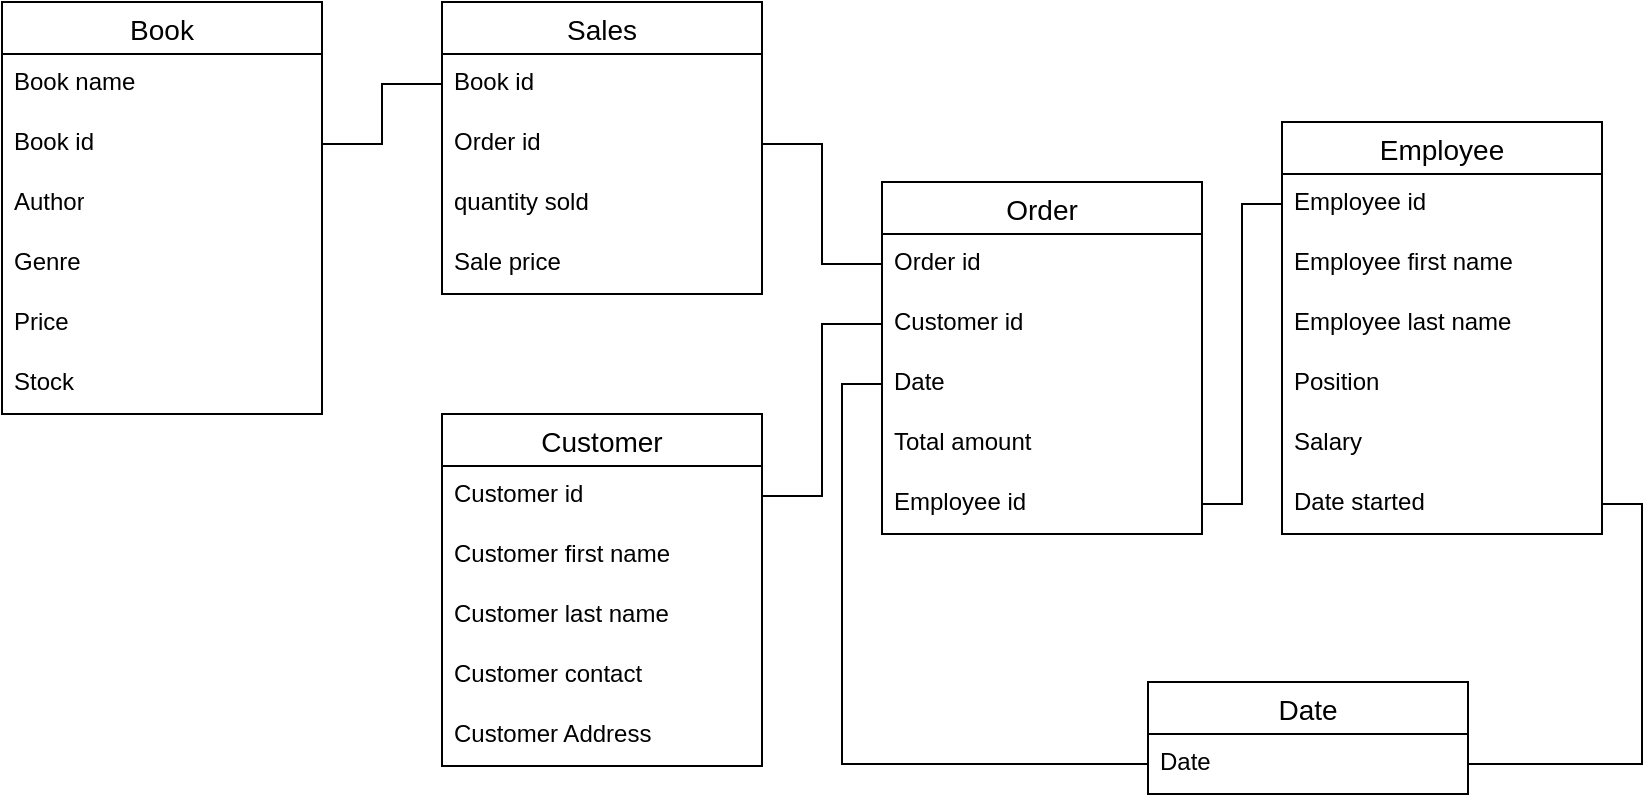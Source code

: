 <mxfile version="26.0.8">
  <diagram name="Page-1" id="y8phhtFIACOMBYARuO-m">
    <mxGraphModel dx="954" dy="558" grid="1" gridSize="10" guides="1" tooltips="1" connect="1" arrows="1" fold="1" page="1" pageScale="1" pageWidth="850" pageHeight="1100" math="0" shadow="0">
      <root>
        <mxCell id="0" />
        <mxCell id="1" parent="0" />
        <mxCell id="IBfrmrHjxtkZo-1L6KND-1" value="Employee" style="swimlane;fontStyle=0;childLayout=stackLayout;horizontal=1;startSize=26;horizontalStack=0;resizeParent=1;resizeParentMax=0;resizeLast=0;collapsible=1;marginBottom=0;align=center;fontSize=14;" vertex="1" parent="1">
          <mxGeometry x="657" y="80" width="160" height="206" as="geometry" />
        </mxCell>
        <mxCell id="IBfrmrHjxtkZo-1L6KND-2" value="Employee id" style="text;strokeColor=none;fillColor=none;spacingLeft=4;spacingRight=4;overflow=hidden;rotatable=0;points=[[0,0.5],[1,0.5]];portConstraint=eastwest;fontSize=12;whiteSpace=wrap;html=1;" vertex="1" parent="IBfrmrHjxtkZo-1L6KND-1">
          <mxGeometry y="26" width="160" height="30" as="geometry" />
        </mxCell>
        <mxCell id="IBfrmrHjxtkZo-1L6KND-5" value="Employee first name" style="text;strokeColor=none;fillColor=none;spacingLeft=4;spacingRight=4;overflow=hidden;rotatable=0;points=[[0,0.5],[1,0.5]];portConstraint=eastwest;fontSize=12;whiteSpace=wrap;html=1;" vertex="1" parent="IBfrmrHjxtkZo-1L6KND-1">
          <mxGeometry y="56" width="160" height="30" as="geometry" />
        </mxCell>
        <mxCell id="IBfrmrHjxtkZo-1L6KND-6" value="Employee last name" style="text;strokeColor=none;fillColor=none;spacingLeft=4;spacingRight=4;overflow=hidden;rotatable=0;points=[[0,0.5],[1,0.5]];portConstraint=eastwest;fontSize=12;whiteSpace=wrap;html=1;" vertex="1" parent="IBfrmrHjxtkZo-1L6KND-1">
          <mxGeometry y="86" width="160" height="30" as="geometry" />
        </mxCell>
        <mxCell id="IBfrmrHjxtkZo-1L6KND-3" value="Position" style="text;strokeColor=none;fillColor=none;spacingLeft=4;spacingRight=4;overflow=hidden;rotatable=0;points=[[0,0.5],[1,0.5]];portConstraint=eastwest;fontSize=12;whiteSpace=wrap;html=1;" vertex="1" parent="IBfrmrHjxtkZo-1L6KND-1">
          <mxGeometry y="116" width="160" height="30" as="geometry" />
        </mxCell>
        <mxCell id="IBfrmrHjxtkZo-1L6KND-4" value="Salary" style="text;strokeColor=none;fillColor=none;spacingLeft=4;spacingRight=4;overflow=hidden;rotatable=0;points=[[0,0.5],[1,0.5]];portConstraint=eastwest;fontSize=12;whiteSpace=wrap;html=1;" vertex="1" parent="IBfrmrHjxtkZo-1L6KND-1">
          <mxGeometry y="146" width="160" height="30" as="geometry" />
        </mxCell>
        <mxCell id="IBfrmrHjxtkZo-1L6KND-7" value="Date started" style="text;strokeColor=none;fillColor=none;spacingLeft=4;spacingRight=4;overflow=hidden;rotatable=0;points=[[0,0.5],[1,0.5]];portConstraint=eastwest;fontSize=12;whiteSpace=wrap;html=1;" vertex="1" parent="IBfrmrHjxtkZo-1L6KND-1">
          <mxGeometry y="176" width="160" height="30" as="geometry" />
        </mxCell>
        <mxCell id="IBfrmrHjxtkZo-1L6KND-8" value="Book" style="swimlane;fontStyle=0;childLayout=stackLayout;horizontal=1;startSize=26;horizontalStack=0;resizeParent=1;resizeParentMax=0;resizeLast=0;collapsible=1;marginBottom=0;align=center;fontSize=14;" vertex="1" parent="1">
          <mxGeometry x="17" y="20" width="160" height="206" as="geometry" />
        </mxCell>
        <mxCell id="IBfrmrHjxtkZo-1L6KND-9" value="Book name" style="text;strokeColor=none;fillColor=none;spacingLeft=4;spacingRight=4;overflow=hidden;rotatable=0;points=[[0,0.5],[1,0.5]];portConstraint=eastwest;fontSize=12;whiteSpace=wrap;html=1;" vertex="1" parent="IBfrmrHjxtkZo-1L6KND-8">
          <mxGeometry y="26" width="160" height="30" as="geometry" />
        </mxCell>
        <mxCell id="IBfrmrHjxtkZo-1L6KND-10" value="Book id" style="text;strokeColor=none;fillColor=none;spacingLeft=4;spacingRight=4;overflow=hidden;rotatable=0;points=[[0,0.5],[1,0.5]];portConstraint=eastwest;fontSize=12;whiteSpace=wrap;html=1;" vertex="1" parent="IBfrmrHjxtkZo-1L6KND-8">
          <mxGeometry y="56" width="160" height="30" as="geometry" />
        </mxCell>
        <mxCell id="IBfrmrHjxtkZo-1L6KND-11" value="Author" style="text;strokeColor=none;fillColor=none;spacingLeft=4;spacingRight=4;overflow=hidden;rotatable=0;points=[[0,0.5],[1,0.5]];portConstraint=eastwest;fontSize=12;whiteSpace=wrap;html=1;" vertex="1" parent="IBfrmrHjxtkZo-1L6KND-8">
          <mxGeometry y="86" width="160" height="30" as="geometry" />
        </mxCell>
        <mxCell id="IBfrmrHjxtkZo-1L6KND-15" value="Genre" style="text;strokeColor=none;fillColor=none;spacingLeft=4;spacingRight=4;overflow=hidden;rotatable=0;points=[[0,0.5],[1,0.5]];portConstraint=eastwest;fontSize=12;whiteSpace=wrap;html=1;" vertex="1" parent="IBfrmrHjxtkZo-1L6KND-8">
          <mxGeometry y="116" width="160" height="30" as="geometry" />
        </mxCell>
        <mxCell id="IBfrmrHjxtkZo-1L6KND-14" value="Price" style="text;strokeColor=none;fillColor=none;spacingLeft=4;spacingRight=4;overflow=hidden;rotatable=0;points=[[0,0.5],[1,0.5]];portConstraint=eastwest;fontSize=12;whiteSpace=wrap;html=1;" vertex="1" parent="IBfrmrHjxtkZo-1L6KND-8">
          <mxGeometry y="146" width="160" height="30" as="geometry" />
        </mxCell>
        <mxCell id="IBfrmrHjxtkZo-1L6KND-13" value="Stock" style="text;strokeColor=none;fillColor=none;spacingLeft=4;spacingRight=4;overflow=hidden;rotatable=0;points=[[0,0.5],[1,0.5]];portConstraint=eastwest;fontSize=12;whiteSpace=wrap;html=1;" vertex="1" parent="IBfrmrHjxtkZo-1L6KND-8">
          <mxGeometry y="176" width="160" height="30" as="geometry" />
        </mxCell>
        <mxCell id="IBfrmrHjxtkZo-1L6KND-16" value="Customer" style="swimlane;fontStyle=0;childLayout=stackLayout;horizontal=1;startSize=26;horizontalStack=0;resizeParent=1;resizeParentMax=0;resizeLast=0;collapsible=1;marginBottom=0;align=center;fontSize=14;" vertex="1" parent="1">
          <mxGeometry x="237" y="226" width="160" height="176" as="geometry" />
        </mxCell>
        <mxCell id="IBfrmrHjxtkZo-1L6KND-17" value="Customer id" style="text;strokeColor=none;fillColor=none;spacingLeft=4;spacingRight=4;overflow=hidden;rotatable=0;points=[[0,0.5],[1,0.5]];portConstraint=eastwest;fontSize=12;whiteSpace=wrap;html=1;" vertex="1" parent="IBfrmrHjxtkZo-1L6KND-16">
          <mxGeometry y="26" width="160" height="30" as="geometry" />
        </mxCell>
        <mxCell id="IBfrmrHjxtkZo-1L6KND-18" value="Customer first name" style="text;strokeColor=none;fillColor=none;spacingLeft=4;spacingRight=4;overflow=hidden;rotatable=0;points=[[0,0.5],[1,0.5]];portConstraint=eastwest;fontSize=12;whiteSpace=wrap;html=1;" vertex="1" parent="IBfrmrHjxtkZo-1L6KND-16">
          <mxGeometry y="56" width="160" height="30" as="geometry" />
        </mxCell>
        <mxCell id="IBfrmrHjxtkZo-1L6KND-19" value="Customer last name" style="text;strokeColor=none;fillColor=none;spacingLeft=4;spacingRight=4;overflow=hidden;rotatable=0;points=[[0,0.5],[1,0.5]];portConstraint=eastwest;fontSize=12;whiteSpace=wrap;html=1;" vertex="1" parent="IBfrmrHjxtkZo-1L6KND-16">
          <mxGeometry y="86" width="160" height="30" as="geometry" />
        </mxCell>
        <mxCell id="IBfrmrHjxtkZo-1L6KND-20" value="Customer contact" style="text;strokeColor=none;fillColor=none;spacingLeft=4;spacingRight=4;overflow=hidden;rotatable=0;points=[[0,0.5],[1,0.5]];portConstraint=eastwest;fontSize=12;whiteSpace=wrap;html=1;" vertex="1" parent="IBfrmrHjxtkZo-1L6KND-16">
          <mxGeometry y="116" width="160" height="30" as="geometry" />
        </mxCell>
        <mxCell id="IBfrmrHjxtkZo-1L6KND-21" value="Customer Address" style="text;strokeColor=none;fillColor=none;spacingLeft=4;spacingRight=4;overflow=hidden;rotatable=0;points=[[0,0.5],[1,0.5]];portConstraint=eastwest;fontSize=12;whiteSpace=wrap;html=1;" vertex="1" parent="IBfrmrHjxtkZo-1L6KND-16">
          <mxGeometry y="146" width="160" height="30" as="geometry" />
        </mxCell>
        <mxCell id="IBfrmrHjxtkZo-1L6KND-26" value="Order" style="swimlane;fontStyle=0;childLayout=stackLayout;horizontal=1;startSize=26;horizontalStack=0;resizeParent=1;resizeParentMax=0;resizeLast=0;collapsible=1;marginBottom=0;align=center;fontSize=14;" vertex="1" parent="1">
          <mxGeometry x="457" y="110" width="160" height="176" as="geometry" />
        </mxCell>
        <mxCell id="IBfrmrHjxtkZo-1L6KND-27" value="Order id" style="text;strokeColor=none;fillColor=none;spacingLeft=4;spacingRight=4;overflow=hidden;rotatable=0;points=[[0,0.5],[1,0.5]];portConstraint=eastwest;fontSize=12;whiteSpace=wrap;html=1;" vertex="1" parent="IBfrmrHjxtkZo-1L6KND-26">
          <mxGeometry y="26" width="160" height="30" as="geometry" />
        </mxCell>
        <mxCell id="IBfrmrHjxtkZo-1L6KND-28" value="Customer id" style="text;strokeColor=none;fillColor=none;spacingLeft=4;spacingRight=4;overflow=hidden;rotatable=0;points=[[0,0.5],[1,0.5]];portConstraint=eastwest;fontSize=12;whiteSpace=wrap;html=1;" vertex="1" parent="IBfrmrHjxtkZo-1L6KND-26">
          <mxGeometry y="56" width="160" height="30" as="geometry" />
        </mxCell>
        <mxCell id="IBfrmrHjxtkZo-1L6KND-29" value="Date" style="text;strokeColor=none;fillColor=none;spacingLeft=4;spacingRight=4;overflow=hidden;rotatable=0;points=[[0,0.5],[1,0.5]];portConstraint=eastwest;fontSize=12;whiteSpace=wrap;html=1;" vertex="1" parent="IBfrmrHjxtkZo-1L6KND-26">
          <mxGeometry y="86" width="160" height="30" as="geometry" />
        </mxCell>
        <mxCell id="IBfrmrHjxtkZo-1L6KND-30" value="Total amount" style="text;strokeColor=none;fillColor=none;spacingLeft=4;spacingRight=4;overflow=hidden;rotatable=0;points=[[0,0.5],[1,0.5]];portConstraint=eastwest;fontSize=12;whiteSpace=wrap;html=1;" vertex="1" parent="IBfrmrHjxtkZo-1L6KND-26">
          <mxGeometry y="116" width="160" height="30" as="geometry" />
        </mxCell>
        <mxCell id="IBfrmrHjxtkZo-1L6KND-46" value="Employee id" style="text;strokeColor=none;fillColor=none;spacingLeft=4;spacingRight=4;overflow=hidden;rotatable=0;points=[[0,0.5],[1,0.5]];portConstraint=eastwest;fontSize=12;whiteSpace=wrap;html=1;" vertex="1" parent="IBfrmrHjxtkZo-1L6KND-26">
          <mxGeometry y="146" width="160" height="30" as="geometry" />
        </mxCell>
        <mxCell id="IBfrmrHjxtkZo-1L6KND-33" value="Date" style="swimlane;fontStyle=0;childLayout=stackLayout;horizontal=1;startSize=26;horizontalStack=0;resizeParent=1;resizeParentMax=0;resizeLast=0;collapsible=1;marginBottom=0;align=center;fontSize=14;" vertex="1" parent="1">
          <mxGeometry x="590" y="360" width="160" height="56" as="geometry" />
        </mxCell>
        <mxCell id="IBfrmrHjxtkZo-1L6KND-34" value="Date" style="text;strokeColor=none;fillColor=none;spacingLeft=4;spacingRight=4;overflow=hidden;rotatable=0;points=[[0,0.5],[1,0.5]];portConstraint=eastwest;fontSize=12;whiteSpace=wrap;html=1;" vertex="1" parent="IBfrmrHjxtkZo-1L6KND-33">
          <mxGeometry y="26" width="160" height="30" as="geometry" />
        </mxCell>
        <mxCell id="IBfrmrHjxtkZo-1L6KND-38" style="edgeStyle=orthogonalEdgeStyle;rounded=0;orthogonalLoop=1;jettySize=auto;html=1;exitX=0;exitY=0.5;exitDx=0;exitDy=0;entryX=0;entryY=0.5;entryDx=0;entryDy=0;shape=link;strokeColor=default;targetPerimeterSpacing=0;noJump=0;ignoreEdge=0;width=0;" edge="1" parent="1" source="IBfrmrHjxtkZo-1L6KND-34" target="IBfrmrHjxtkZo-1L6KND-29">
          <mxGeometry relative="1" as="geometry" />
        </mxCell>
        <mxCell id="IBfrmrHjxtkZo-1L6KND-41" style="edgeStyle=orthogonalEdgeStyle;rounded=0;orthogonalLoop=1;jettySize=auto;html=1;exitX=1;exitY=0.5;exitDx=0;exitDy=0;entryX=0;entryY=0.5;entryDx=0;entryDy=0;shape=link;width=0;" edge="1" parent="1" source="IBfrmrHjxtkZo-1L6KND-24" target="IBfrmrHjxtkZo-1L6KND-27">
          <mxGeometry relative="1" as="geometry" />
        </mxCell>
        <mxCell id="IBfrmrHjxtkZo-1L6KND-22" value="Sales" style="swimlane;fontStyle=0;childLayout=stackLayout;horizontal=1;startSize=26;horizontalStack=0;resizeParent=1;resizeParentMax=0;resizeLast=0;collapsible=1;marginBottom=0;align=center;fontSize=14;" vertex="1" parent="1">
          <mxGeometry x="237" y="20" width="160" height="146" as="geometry" />
        </mxCell>
        <mxCell id="IBfrmrHjxtkZo-1L6KND-23" value="Book id" style="text;strokeColor=none;fillColor=none;spacingLeft=4;spacingRight=4;overflow=hidden;rotatable=0;points=[[0,0.5],[1,0.5]];portConstraint=eastwest;fontSize=12;whiteSpace=wrap;html=1;" vertex="1" parent="IBfrmrHjxtkZo-1L6KND-22">
          <mxGeometry y="26" width="160" height="30" as="geometry" />
        </mxCell>
        <mxCell id="IBfrmrHjxtkZo-1L6KND-24" value="Order id" style="text;strokeColor=none;fillColor=none;spacingLeft=4;spacingRight=4;overflow=hidden;rotatable=0;points=[[0,0.5],[1,0.5]];portConstraint=eastwest;fontSize=12;whiteSpace=wrap;html=1;" vertex="1" parent="IBfrmrHjxtkZo-1L6KND-22">
          <mxGeometry y="56" width="160" height="30" as="geometry" />
        </mxCell>
        <mxCell id="IBfrmrHjxtkZo-1L6KND-25" value="quantity sold" style="text;strokeColor=none;fillColor=none;spacingLeft=4;spacingRight=4;overflow=hidden;rotatable=0;points=[[0,0.5],[1,0.5]];portConstraint=eastwest;fontSize=12;whiteSpace=wrap;html=1;" vertex="1" parent="IBfrmrHjxtkZo-1L6KND-22">
          <mxGeometry y="86" width="160" height="30" as="geometry" />
        </mxCell>
        <mxCell id="IBfrmrHjxtkZo-1L6KND-32" value="Sale price" style="text;strokeColor=none;fillColor=none;spacingLeft=4;spacingRight=4;overflow=hidden;rotatable=0;points=[[0,0.5],[1,0.5]];portConstraint=eastwest;fontSize=12;whiteSpace=wrap;html=1;" vertex="1" parent="IBfrmrHjxtkZo-1L6KND-22">
          <mxGeometry y="116" width="160" height="30" as="geometry" />
        </mxCell>
        <mxCell id="IBfrmrHjxtkZo-1L6KND-43" style="edgeStyle=orthogonalEdgeStyle;rounded=0;orthogonalLoop=1;jettySize=auto;html=1;exitX=1;exitY=0.5;exitDx=0;exitDy=0;entryX=0;entryY=0.5;entryDx=0;entryDy=0;shape=link;width=0;" edge="1" parent="1" source="IBfrmrHjxtkZo-1L6KND-17" target="IBfrmrHjxtkZo-1L6KND-28">
          <mxGeometry relative="1" as="geometry" />
        </mxCell>
        <mxCell id="IBfrmrHjxtkZo-1L6KND-45" style="edgeStyle=orthogonalEdgeStyle;rounded=0;orthogonalLoop=1;jettySize=auto;html=1;exitX=1;exitY=0.5;exitDx=0;exitDy=0;entryX=0;entryY=0.5;entryDx=0;entryDy=0;shape=link;width=0;" edge="1" parent="1" source="IBfrmrHjxtkZo-1L6KND-10" target="IBfrmrHjxtkZo-1L6KND-23">
          <mxGeometry relative="1" as="geometry" />
        </mxCell>
        <mxCell id="IBfrmrHjxtkZo-1L6KND-48" style="edgeStyle=orthogonalEdgeStyle;rounded=0;orthogonalLoop=1;jettySize=auto;html=1;exitX=1;exitY=0.5;exitDx=0;exitDy=0;entryX=0;entryY=0.5;entryDx=0;entryDy=0;shape=link;width=0;" edge="1" parent="1" source="IBfrmrHjxtkZo-1L6KND-46" target="IBfrmrHjxtkZo-1L6KND-2">
          <mxGeometry relative="1" as="geometry" />
        </mxCell>
        <mxCell id="IBfrmrHjxtkZo-1L6KND-49" style="edgeStyle=orthogonalEdgeStyle;rounded=0;orthogonalLoop=1;jettySize=auto;html=1;exitX=1;exitY=0.5;exitDx=0;exitDy=0;entryX=1;entryY=0.5;entryDx=0;entryDy=0;shape=link;width=0;" edge="1" parent="1" source="IBfrmrHjxtkZo-1L6KND-7" target="IBfrmrHjxtkZo-1L6KND-34">
          <mxGeometry relative="1" as="geometry" />
        </mxCell>
      </root>
    </mxGraphModel>
  </diagram>
</mxfile>
